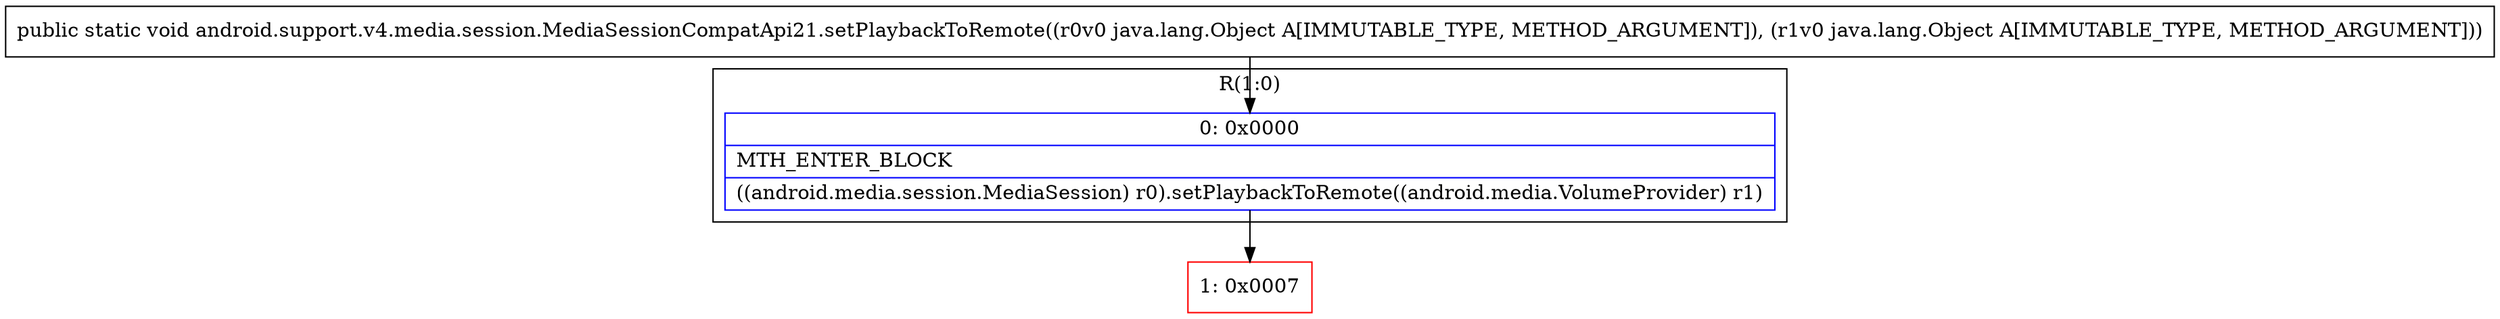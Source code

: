 digraph "CFG forandroid.support.v4.media.session.MediaSessionCompatApi21.setPlaybackToRemote(Ljava\/lang\/Object;Ljava\/lang\/Object;)V" {
subgraph cluster_Region_74927393 {
label = "R(1:0)";
node [shape=record,color=blue];
Node_0 [shape=record,label="{0\:\ 0x0000|MTH_ENTER_BLOCK\l|((android.media.session.MediaSession) r0).setPlaybackToRemote((android.media.VolumeProvider) r1)\l}"];
}
Node_1 [shape=record,color=red,label="{1\:\ 0x0007}"];
MethodNode[shape=record,label="{public static void android.support.v4.media.session.MediaSessionCompatApi21.setPlaybackToRemote((r0v0 java.lang.Object A[IMMUTABLE_TYPE, METHOD_ARGUMENT]), (r1v0 java.lang.Object A[IMMUTABLE_TYPE, METHOD_ARGUMENT])) }"];
MethodNode -> Node_0;
Node_0 -> Node_1;
}

